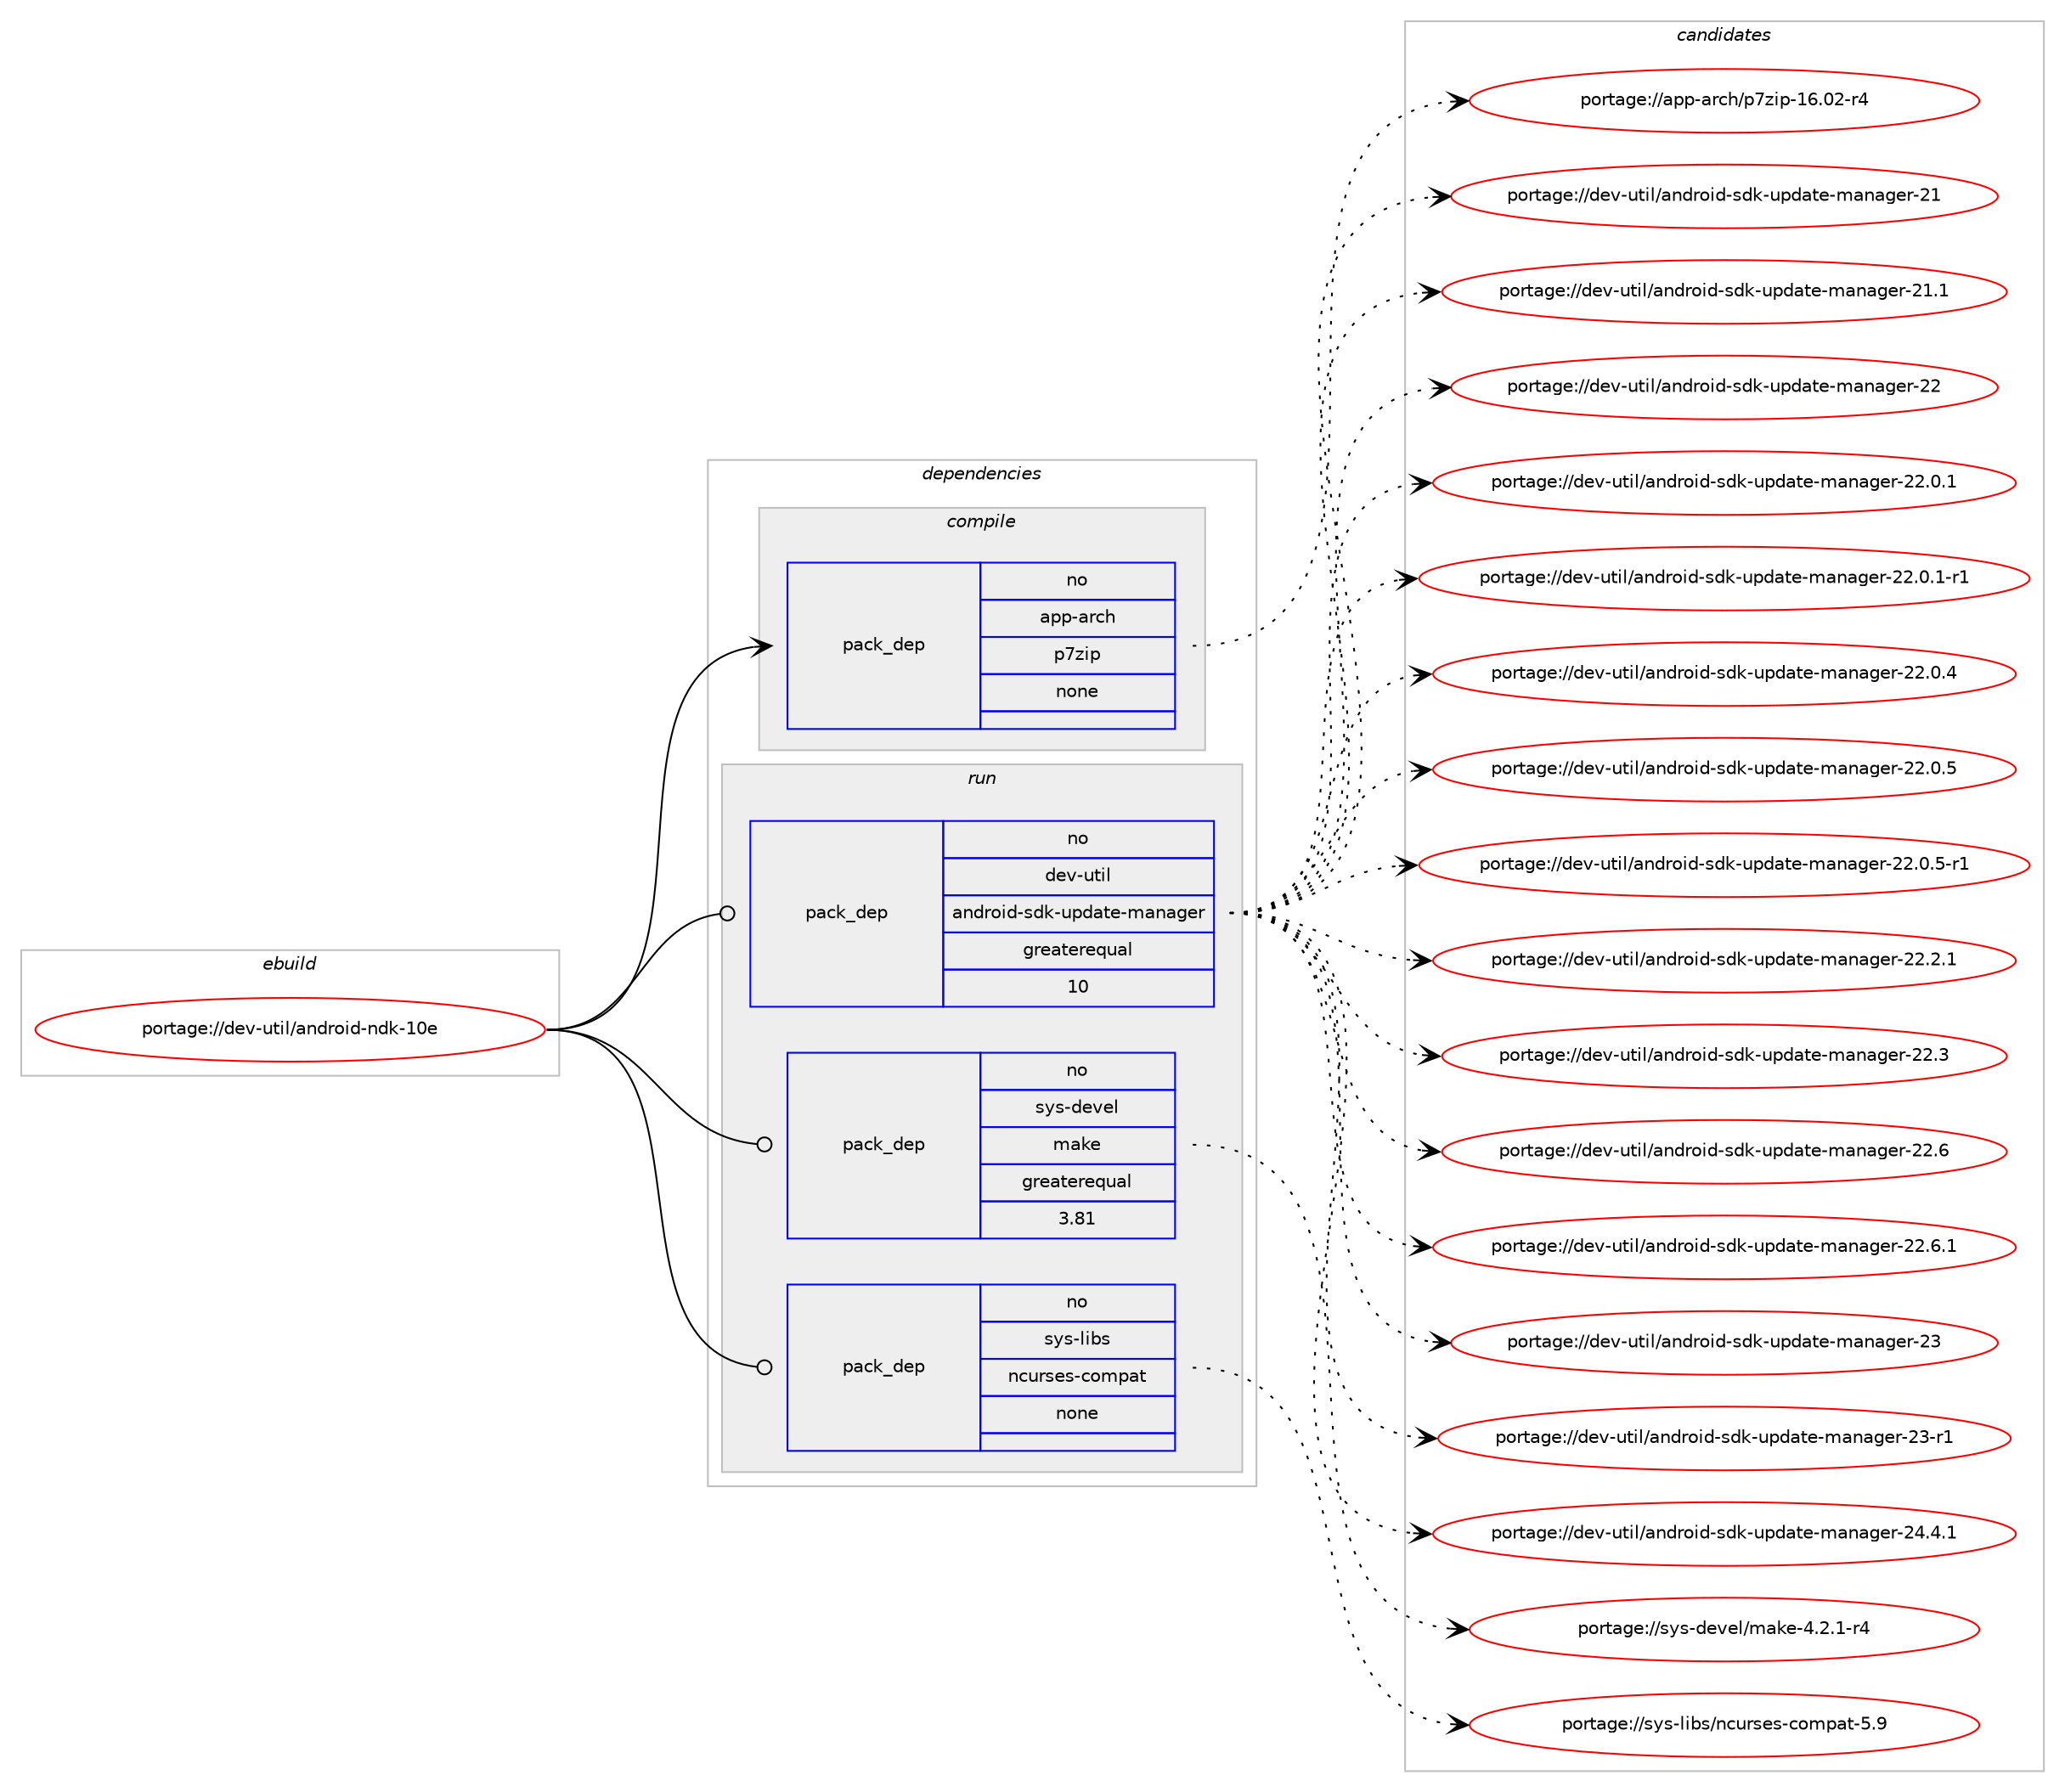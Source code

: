 digraph prolog {

# *************
# Graph options
# *************

newrank=true;
concentrate=true;
compound=true;
graph [rankdir=LR,fontname=Helvetica,fontsize=10,ranksep=1.5];#, ranksep=2.5, nodesep=0.2];
edge  [arrowhead=vee];
node  [fontname=Helvetica,fontsize=10];

# **********
# The ebuild
# **********

subgraph cluster_leftcol {
color=gray;
rank=same;
label=<<i>ebuild</i>>;
id [label="portage://dev-util/android-ndk-10e", color=red, width=4, href="../dev-util/android-ndk-10e.svg"];
}

# ****************
# The dependencies
# ****************

subgraph cluster_midcol {
color=gray;
label=<<i>dependencies</i>>;
subgraph cluster_compile {
fillcolor="#eeeeee";
style=filled;
label=<<i>compile</i>>;
subgraph pack184496 {
dependency258365 [label=<<TABLE BORDER="0" CELLBORDER="1" CELLSPACING="0" CELLPADDING="4" WIDTH="220"><TR><TD ROWSPAN="6" CELLPADDING="30">pack_dep</TD></TR><TR><TD WIDTH="110">no</TD></TR><TR><TD>app-arch</TD></TR><TR><TD>p7zip</TD></TR><TR><TD>none</TD></TR><TR><TD></TD></TR></TABLE>>, shape=none, color=blue];
}
id:e -> dependency258365:w [weight=20,style="solid",arrowhead="vee"];
}
subgraph cluster_compileandrun {
fillcolor="#eeeeee";
style=filled;
label=<<i>compile and run</i>>;
}
subgraph cluster_run {
fillcolor="#eeeeee";
style=filled;
label=<<i>run</i>>;
subgraph pack184497 {
dependency258366 [label=<<TABLE BORDER="0" CELLBORDER="1" CELLSPACING="0" CELLPADDING="4" WIDTH="220"><TR><TD ROWSPAN="6" CELLPADDING="30">pack_dep</TD></TR><TR><TD WIDTH="110">no</TD></TR><TR><TD>dev-util</TD></TR><TR><TD>android-sdk-update-manager</TD></TR><TR><TD>greaterequal</TD></TR><TR><TD>10</TD></TR></TABLE>>, shape=none, color=blue];
}
id:e -> dependency258366:w [weight=20,style="solid",arrowhead="odot"];
subgraph pack184498 {
dependency258367 [label=<<TABLE BORDER="0" CELLBORDER="1" CELLSPACING="0" CELLPADDING="4" WIDTH="220"><TR><TD ROWSPAN="6" CELLPADDING="30">pack_dep</TD></TR><TR><TD WIDTH="110">no</TD></TR><TR><TD>sys-devel</TD></TR><TR><TD>make</TD></TR><TR><TD>greaterequal</TD></TR><TR><TD>3.81</TD></TR></TABLE>>, shape=none, color=blue];
}
id:e -> dependency258367:w [weight=20,style="solid",arrowhead="odot"];
subgraph pack184499 {
dependency258368 [label=<<TABLE BORDER="0" CELLBORDER="1" CELLSPACING="0" CELLPADDING="4" WIDTH="220"><TR><TD ROWSPAN="6" CELLPADDING="30">pack_dep</TD></TR><TR><TD WIDTH="110">no</TD></TR><TR><TD>sys-libs</TD></TR><TR><TD>ncurses-compat</TD></TR><TR><TD>none</TD></TR><TR><TD></TD></TR></TABLE>>, shape=none, color=blue];
}
id:e -> dependency258368:w [weight=20,style="solid",arrowhead="odot"];
}
}

# **************
# The candidates
# **************

subgraph cluster_choices {
rank=same;
color=gray;
label=<<i>candidates</i>>;

subgraph choice184496 {
color=black;
nodesep=1;
choiceportage9711211245971149910447112551221051124549544648504511452 [label="portage://app-arch/p7zip-16.02-r4", color=red, width=4,href="../app-arch/p7zip-16.02-r4.svg"];
dependency258365:e -> choiceportage9711211245971149910447112551221051124549544648504511452:w [style=dotted,weight="100"];
}
subgraph choice184497 {
color=black;
nodesep=1;
choiceportage100101118451171161051084797110100114111105100451151001074511711210097116101451099711097103101114455049 [label="portage://dev-util/android-sdk-update-manager-21", color=red, width=4,href="../dev-util/android-sdk-update-manager-21.svg"];
choiceportage1001011184511711610510847971101001141111051004511510010745117112100971161014510997110971031011144550494649 [label="portage://dev-util/android-sdk-update-manager-21.1", color=red, width=4,href="../dev-util/android-sdk-update-manager-21.1.svg"];
choiceportage100101118451171161051084797110100114111105100451151001074511711210097116101451099711097103101114455050 [label="portage://dev-util/android-sdk-update-manager-22", color=red, width=4,href="../dev-util/android-sdk-update-manager-22.svg"];
choiceportage10010111845117116105108479711010011411110510045115100107451171121009711610145109971109710310111445505046484649 [label="portage://dev-util/android-sdk-update-manager-22.0.1", color=red, width=4,href="../dev-util/android-sdk-update-manager-22.0.1.svg"];
choiceportage100101118451171161051084797110100114111105100451151001074511711210097116101451099711097103101114455050464846494511449 [label="portage://dev-util/android-sdk-update-manager-22.0.1-r1", color=red, width=4,href="../dev-util/android-sdk-update-manager-22.0.1-r1.svg"];
choiceportage10010111845117116105108479711010011411110510045115100107451171121009711610145109971109710310111445505046484652 [label="portage://dev-util/android-sdk-update-manager-22.0.4", color=red, width=4,href="../dev-util/android-sdk-update-manager-22.0.4.svg"];
choiceportage10010111845117116105108479711010011411110510045115100107451171121009711610145109971109710310111445505046484653 [label="portage://dev-util/android-sdk-update-manager-22.0.5", color=red, width=4,href="../dev-util/android-sdk-update-manager-22.0.5.svg"];
choiceportage100101118451171161051084797110100114111105100451151001074511711210097116101451099711097103101114455050464846534511449 [label="portage://dev-util/android-sdk-update-manager-22.0.5-r1", color=red, width=4,href="../dev-util/android-sdk-update-manager-22.0.5-r1.svg"];
choiceportage10010111845117116105108479711010011411110510045115100107451171121009711610145109971109710310111445505046504649 [label="portage://dev-util/android-sdk-update-manager-22.2.1", color=red, width=4,href="../dev-util/android-sdk-update-manager-22.2.1.svg"];
choiceportage1001011184511711610510847971101001141111051004511510010745117112100971161014510997110971031011144550504651 [label="portage://dev-util/android-sdk-update-manager-22.3", color=red, width=4,href="../dev-util/android-sdk-update-manager-22.3.svg"];
choiceportage1001011184511711610510847971101001141111051004511510010745117112100971161014510997110971031011144550504654 [label="portage://dev-util/android-sdk-update-manager-22.6", color=red, width=4,href="../dev-util/android-sdk-update-manager-22.6.svg"];
choiceportage10010111845117116105108479711010011411110510045115100107451171121009711610145109971109710310111445505046544649 [label="portage://dev-util/android-sdk-update-manager-22.6.1", color=red, width=4,href="../dev-util/android-sdk-update-manager-22.6.1.svg"];
choiceportage100101118451171161051084797110100114111105100451151001074511711210097116101451099711097103101114455051 [label="portage://dev-util/android-sdk-update-manager-23", color=red, width=4,href="../dev-util/android-sdk-update-manager-23.svg"];
choiceportage1001011184511711610510847971101001141111051004511510010745117112100971161014510997110971031011144550514511449 [label="portage://dev-util/android-sdk-update-manager-23-r1", color=red, width=4,href="../dev-util/android-sdk-update-manager-23-r1.svg"];
choiceportage10010111845117116105108479711010011411110510045115100107451171121009711610145109971109710310111445505246524649 [label="portage://dev-util/android-sdk-update-manager-24.4.1", color=red, width=4,href="../dev-util/android-sdk-update-manager-24.4.1.svg"];
dependency258366:e -> choiceportage100101118451171161051084797110100114111105100451151001074511711210097116101451099711097103101114455049:w [style=dotted,weight="100"];
dependency258366:e -> choiceportage1001011184511711610510847971101001141111051004511510010745117112100971161014510997110971031011144550494649:w [style=dotted,weight="100"];
dependency258366:e -> choiceportage100101118451171161051084797110100114111105100451151001074511711210097116101451099711097103101114455050:w [style=dotted,weight="100"];
dependency258366:e -> choiceportage10010111845117116105108479711010011411110510045115100107451171121009711610145109971109710310111445505046484649:w [style=dotted,weight="100"];
dependency258366:e -> choiceportage100101118451171161051084797110100114111105100451151001074511711210097116101451099711097103101114455050464846494511449:w [style=dotted,weight="100"];
dependency258366:e -> choiceportage10010111845117116105108479711010011411110510045115100107451171121009711610145109971109710310111445505046484652:w [style=dotted,weight="100"];
dependency258366:e -> choiceportage10010111845117116105108479711010011411110510045115100107451171121009711610145109971109710310111445505046484653:w [style=dotted,weight="100"];
dependency258366:e -> choiceportage100101118451171161051084797110100114111105100451151001074511711210097116101451099711097103101114455050464846534511449:w [style=dotted,weight="100"];
dependency258366:e -> choiceportage10010111845117116105108479711010011411110510045115100107451171121009711610145109971109710310111445505046504649:w [style=dotted,weight="100"];
dependency258366:e -> choiceportage1001011184511711610510847971101001141111051004511510010745117112100971161014510997110971031011144550504651:w [style=dotted,weight="100"];
dependency258366:e -> choiceportage1001011184511711610510847971101001141111051004511510010745117112100971161014510997110971031011144550504654:w [style=dotted,weight="100"];
dependency258366:e -> choiceportage10010111845117116105108479711010011411110510045115100107451171121009711610145109971109710310111445505046544649:w [style=dotted,weight="100"];
dependency258366:e -> choiceportage100101118451171161051084797110100114111105100451151001074511711210097116101451099711097103101114455051:w [style=dotted,weight="100"];
dependency258366:e -> choiceportage1001011184511711610510847971101001141111051004511510010745117112100971161014510997110971031011144550514511449:w [style=dotted,weight="100"];
dependency258366:e -> choiceportage10010111845117116105108479711010011411110510045115100107451171121009711610145109971109710310111445505246524649:w [style=dotted,weight="100"];
}
subgraph choice184498 {
color=black;
nodesep=1;
choiceportage1151211154510010111810110847109971071014552465046494511452 [label="portage://sys-devel/make-4.2.1-r4", color=red, width=4,href="../sys-devel/make-4.2.1-r4.svg"];
dependency258367:e -> choiceportage1151211154510010111810110847109971071014552465046494511452:w [style=dotted,weight="100"];
}
subgraph choice184499 {
color=black;
nodesep=1;
choiceportage1151211154510810598115471109911711411510111545991111091129711645534657 [label="portage://sys-libs/ncurses-compat-5.9", color=red, width=4,href="../sys-libs/ncurses-compat-5.9.svg"];
dependency258368:e -> choiceportage1151211154510810598115471109911711411510111545991111091129711645534657:w [style=dotted,weight="100"];
}
}

}
